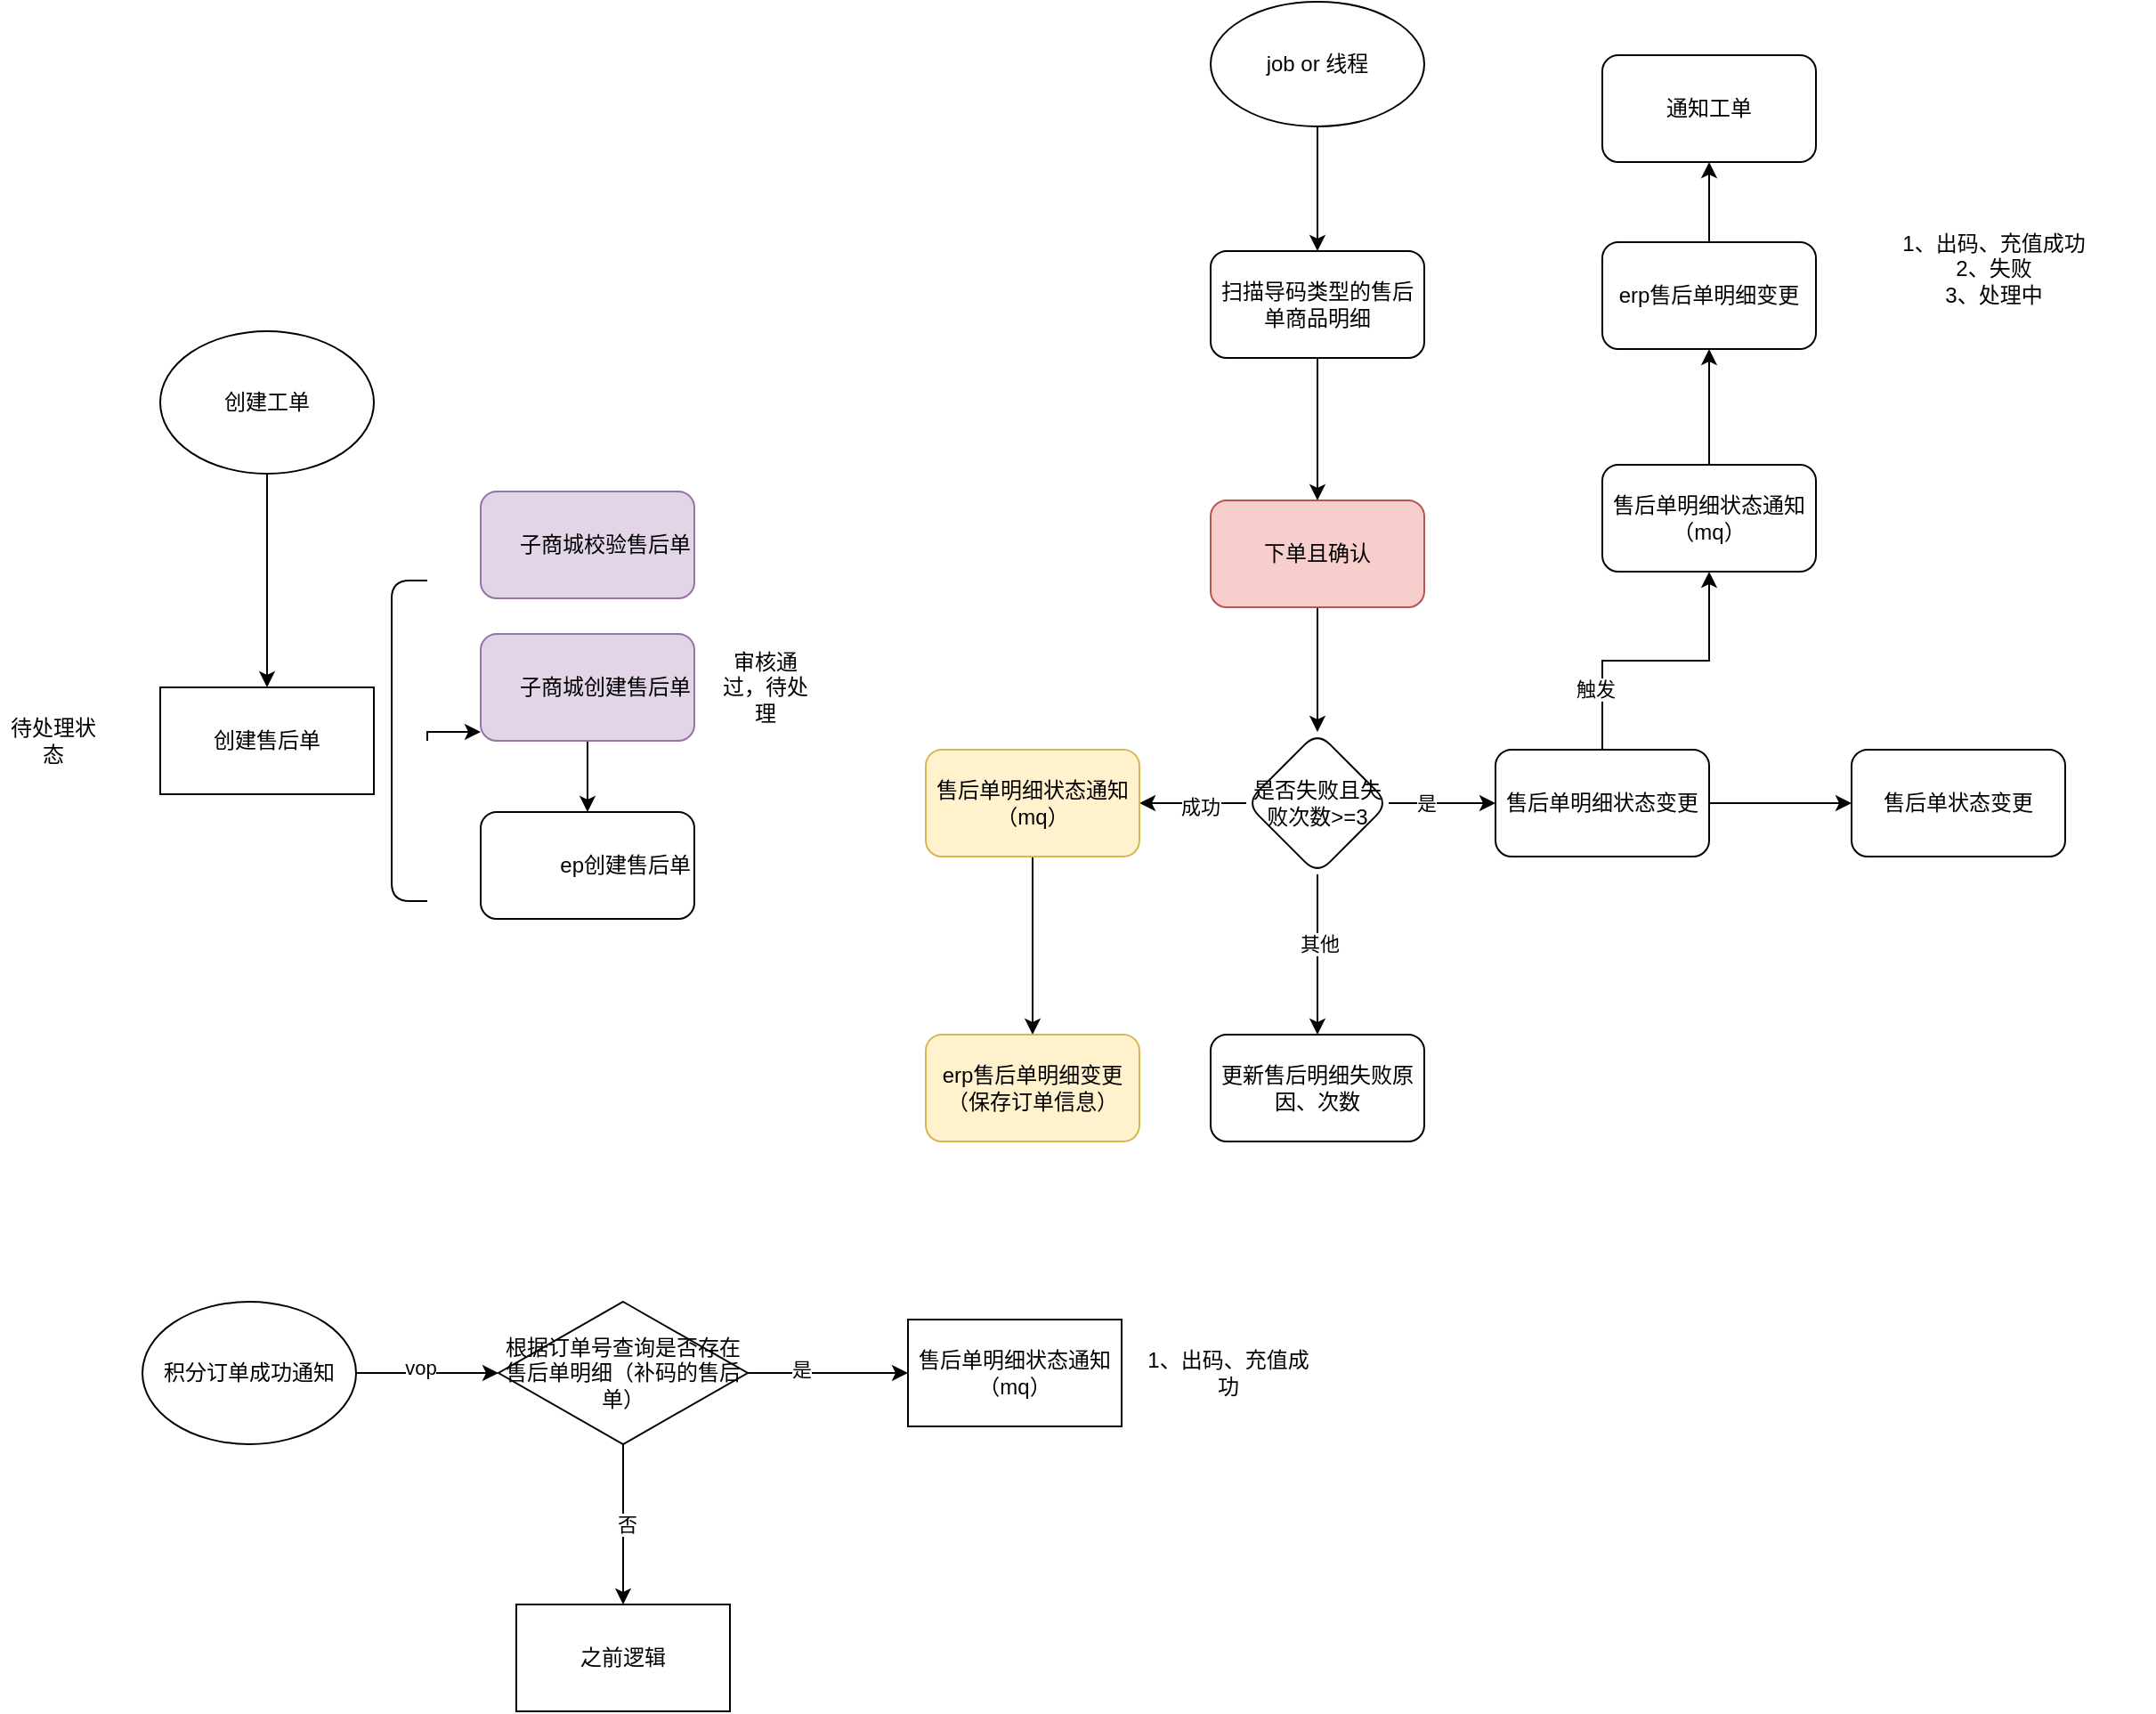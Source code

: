<mxfile version="22.0.4" type="github">
  <diagram name="第 1 页" id="eCnXCL-2DPc-PP59l0pj">
    <mxGraphModel dx="1434" dy="765" grid="1" gridSize="10" guides="1" tooltips="1" connect="1" arrows="1" fold="1" page="1" pageScale="1" pageWidth="827" pageHeight="1169" math="0" shadow="0">
      <root>
        <mxCell id="0" />
        <mxCell id="1" parent="0" />
        <mxCell id="uIVIn37_7TMzCB3ueI1K-3" value="" style="edgeStyle=orthogonalEdgeStyle;rounded=0;orthogonalLoop=1;jettySize=auto;html=1;" edge="1" parent="1" source="uIVIn37_7TMzCB3ueI1K-1" target="uIVIn37_7TMzCB3ueI1K-2">
          <mxGeometry relative="1" as="geometry" />
        </mxCell>
        <mxCell id="uIVIn37_7TMzCB3ueI1K-1" value="创建工单" style="ellipse;whiteSpace=wrap;html=1;" vertex="1" parent="1">
          <mxGeometry x="110" y="255" width="120" height="80" as="geometry" />
        </mxCell>
        <mxCell id="uIVIn37_7TMzCB3ueI1K-2" value="创建售后单" style="whiteSpace=wrap;html=1;" vertex="1" parent="1">
          <mxGeometry x="110" y="455" width="120" height="60" as="geometry" />
        </mxCell>
        <mxCell id="uIVIn37_7TMzCB3ueI1K-6" value="" style="edgeStyle=orthogonalEdgeStyle;rounded=0;orthogonalLoop=1;jettySize=auto;html=1;" edge="1" parent="1" target="uIVIn37_7TMzCB3ueI1K-5">
          <mxGeometry relative="1" as="geometry">
            <mxPoint x="260" y="485" as="sourcePoint" />
            <Array as="points">
              <mxPoint x="260" y="480" />
            </Array>
          </mxGeometry>
        </mxCell>
        <mxCell id="uIVIn37_7TMzCB3ueI1K-4" value="" style="shape=curlyBracket;whiteSpace=wrap;html=1;rounded=1;labelPosition=left;verticalLabelPosition=middle;align=right;verticalAlign=middle;size=0;" vertex="1" parent="1">
          <mxGeometry x="240" y="395" width="20" height="180" as="geometry" />
        </mxCell>
        <mxCell id="uIVIn37_7TMzCB3ueI1K-9" value="" style="edgeStyle=orthogonalEdgeStyle;rounded=0;orthogonalLoop=1;jettySize=auto;html=1;" edge="1" parent="1" source="uIVIn37_7TMzCB3ueI1K-5" target="uIVIn37_7TMzCB3ueI1K-8">
          <mxGeometry relative="1" as="geometry" />
        </mxCell>
        <mxCell id="uIVIn37_7TMzCB3ueI1K-5" value="子商城创建售后单" style="whiteSpace=wrap;html=1;align=right;rounded=1;fillColor=#e1d5e7;strokeColor=#9673a6;" vertex="1" parent="1">
          <mxGeometry x="290" y="425" width="120" height="60" as="geometry" />
        </mxCell>
        <mxCell id="uIVIn37_7TMzCB3ueI1K-7" value="子商城校验售后单" style="whiteSpace=wrap;html=1;align=right;rounded=1;fillColor=#e1d5e7;strokeColor=#9673a6;" vertex="1" parent="1">
          <mxGeometry x="290" y="345" width="120" height="60" as="geometry" />
        </mxCell>
        <mxCell id="uIVIn37_7TMzCB3ueI1K-8" value="ep创建售后单" style="whiteSpace=wrap;html=1;align=right;rounded=1;" vertex="1" parent="1">
          <mxGeometry x="290" y="525" width="120" height="60" as="geometry" />
        </mxCell>
        <mxCell id="uIVIn37_7TMzCB3ueI1K-10" value="待处理状态" style="text;html=1;strokeColor=none;fillColor=none;align=center;verticalAlign=middle;whiteSpace=wrap;rounded=0;" vertex="1" parent="1">
          <mxGeometry x="20" y="470" width="60" height="30" as="geometry" />
        </mxCell>
        <mxCell id="uIVIn37_7TMzCB3ueI1K-11" value="审核通过，待处理" style="text;html=1;strokeColor=none;fillColor=none;align=center;verticalAlign=middle;whiteSpace=wrap;rounded=0;" vertex="1" parent="1">
          <mxGeometry x="420" y="440" width="60" height="30" as="geometry" />
        </mxCell>
        <mxCell id="uIVIn37_7TMzCB3ueI1K-17" value="" style="edgeStyle=orthogonalEdgeStyle;rounded=0;orthogonalLoop=1;jettySize=auto;html=1;" edge="1" parent="1" source="uIVIn37_7TMzCB3ueI1K-12" target="uIVIn37_7TMzCB3ueI1K-16">
          <mxGeometry relative="1" as="geometry" />
        </mxCell>
        <mxCell id="uIVIn37_7TMzCB3ueI1K-12" value="扫描导码类型的售后单商品明细" style="rounded=1;whiteSpace=wrap;html=1;" vertex="1" parent="1">
          <mxGeometry x="700" y="210" width="120" height="60" as="geometry" />
        </mxCell>
        <mxCell id="uIVIn37_7TMzCB3ueI1K-15" style="edgeStyle=orthogonalEdgeStyle;rounded=0;orthogonalLoop=1;jettySize=auto;html=1;entryX=0.5;entryY=0;entryDx=0;entryDy=0;" edge="1" parent="1" source="uIVIn37_7TMzCB3ueI1K-13" target="uIVIn37_7TMzCB3ueI1K-12">
          <mxGeometry relative="1" as="geometry" />
        </mxCell>
        <mxCell id="uIVIn37_7TMzCB3ueI1K-13" value="job or 线程" style="ellipse;whiteSpace=wrap;html=1;" vertex="1" parent="1">
          <mxGeometry x="700" y="70" width="120" height="70" as="geometry" />
        </mxCell>
        <mxCell id="uIVIn37_7TMzCB3ueI1K-19" value="" style="edgeStyle=orthogonalEdgeStyle;rounded=0;orthogonalLoop=1;jettySize=auto;html=1;" edge="1" parent="1" source="uIVIn37_7TMzCB3ueI1K-16" target="uIVIn37_7TMzCB3ueI1K-18">
          <mxGeometry relative="1" as="geometry" />
        </mxCell>
        <mxCell id="uIVIn37_7TMzCB3ueI1K-16" value="下单且确认" style="whiteSpace=wrap;html=1;rounded=1;fillColor=#f8cecc;strokeColor=#b85450;" vertex="1" parent="1">
          <mxGeometry x="700" y="350" width="120" height="60" as="geometry" />
        </mxCell>
        <mxCell id="uIVIn37_7TMzCB3ueI1K-21" value="" style="edgeStyle=orthogonalEdgeStyle;rounded=0;orthogonalLoop=1;jettySize=auto;html=1;" edge="1" parent="1" source="uIVIn37_7TMzCB3ueI1K-18" target="uIVIn37_7TMzCB3ueI1K-20">
          <mxGeometry relative="1" as="geometry" />
        </mxCell>
        <mxCell id="uIVIn37_7TMzCB3ueI1K-22" value="是" style="edgeLabel;html=1;align=center;verticalAlign=middle;resizable=0;points=[];" vertex="1" connectable="0" parent="uIVIn37_7TMzCB3ueI1K-21">
          <mxGeometry x="-0.3" relative="1" as="geometry">
            <mxPoint as="offset" />
          </mxGeometry>
        </mxCell>
        <mxCell id="uIVIn37_7TMzCB3ueI1K-29" value="" style="edgeStyle=orthogonalEdgeStyle;rounded=0;orthogonalLoop=1;jettySize=auto;html=1;" edge="1" parent="1" source="uIVIn37_7TMzCB3ueI1K-18" target="uIVIn37_7TMzCB3ueI1K-28">
          <mxGeometry relative="1" as="geometry" />
        </mxCell>
        <mxCell id="uIVIn37_7TMzCB3ueI1K-30" value="成功" style="edgeLabel;html=1;align=center;verticalAlign=middle;resizable=0;points=[];" vertex="1" connectable="0" parent="uIVIn37_7TMzCB3ueI1K-29">
          <mxGeometry x="-0.133" y="2" relative="1" as="geometry">
            <mxPoint as="offset" />
          </mxGeometry>
        </mxCell>
        <mxCell id="uIVIn37_7TMzCB3ueI1K-32" value="" style="edgeStyle=orthogonalEdgeStyle;rounded=0;orthogonalLoop=1;jettySize=auto;html=1;" edge="1" parent="1" source="uIVIn37_7TMzCB3ueI1K-18" target="uIVIn37_7TMzCB3ueI1K-31">
          <mxGeometry relative="1" as="geometry" />
        </mxCell>
        <mxCell id="uIVIn37_7TMzCB3ueI1K-33" value="其他" style="edgeLabel;html=1;align=center;verticalAlign=middle;resizable=0;points=[];" vertex="1" connectable="0" parent="uIVIn37_7TMzCB3ueI1K-32">
          <mxGeometry x="-0.133" y="1" relative="1" as="geometry">
            <mxPoint as="offset" />
          </mxGeometry>
        </mxCell>
        <mxCell id="uIVIn37_7TMzCB3ueI1K-18" value="是否失败且失败次数&amp;gt;=3" style="rhombus;whiteSpace=wrap;html=1;rounded=1;" vertex="1" parent="1">
          <mxGeometry x="720" y="480" width="80" height="80" as="geometry" />
        </mxCell>
        <mxCell id="uIVIn37_7TMzCB3ueI1K-24" value="" style="edgeStyle=orthogonalEdgeStyle;rounded=0;orthogonalLoop=1;jettySize=auto;html=1;" edge="1" parent="1" source="uIVIn37_7TMzCB3ueI1K-20" target="uIVIn37_7TMzCB3ueI1K-23">
          <mxGeometry relative="1" as="geometry" />
        </mxCell>
        <mxCell id="uIVIn37_7TMzCB3ueI1K-26" value="" style="edgeStyle=orthogonalEdgeStyle;rounded=0;orthogonalLoop=1;jettySize=auto;html=1;" edge="1" parent="1" source="uIVIn37_7TMzCB3ueI1K-20" target="uIVIn37_7TMzCB3ueI1K-25">
          <mxGeometry relative="1" as="geometry" />
        </mxCell>
        <mxCell id="uIVIn37_7TMzCB3ueI1K-27" value="触发" style="edgeLabel;html=1;align=center;verticalAlign=middle;resizable=0;points=[];" vertex="1" connectable="0" parent="uIVIn37_7TMzCB3ueI1K-26">
          <mxGeometry x="-0.575" y="4" relative="1" as="geometry">
            <mxPoint as="offset" />
          </mxGeometry>
        </mxCell>
        <mxCell id="uIVIn37_7TMzCB3ueI1K-20" value="售后单明细状态变更" style="whiteSpace=wrap;html=1;rounded=1;" vertex="1" parent="1">
          <mxGeometry x="860" y="490" width="120" height="60" as="geometry" />
        </mxCell>
        <mxCell id="uIVIn37_7TMzCB3ueI1K-23" value="售后单状态变更" style="whiteSpace=wrap;html=1;rounded=1;" vertex="1" parent="1">
          <mxGeometry x="1060" y="490" width="120" height="60" as="geometry" />
        </mxCell>
        <mxCell id="uIVIn37_7TMzCB3ueI1K-37" value="" style="edgeStyle=orthogonalEdgeStyle;rounded=0;orthogonalLoop=1;jettySize=auto;html=1;" edge="1" parent="1" source="uIVIn37_7TMzCB3ueI1K-25" target="uIVIn37_7TMzCB3ueI1K-36">
          <mxGeometry relative="1" as="geometry" />
        </mxCell>
        <mxCell id="uIVIn37_7TMzCB3ueI1K-25" value="售后单明细状态通知（mq）" style="whiteSpace=wrap;html=1;rounded=1;" vertex="1" parent="1">
          <mxGeometry x="920" y="330" width="120" height="60" as="geometry" />
        </mxCell>
        <mxCell id="uIVIn37_7TMzCB3ueI1K-35" value="" style="edgeStyle=orthogonalEdgeStyle;rounded=0;orthogonalLoop=1;jettySize=auto;html=1;" edge="1" parent="1" source="uIVIn37_7TMzCB3ueI1K-28" target="uIVIn37_7TMzCB3ueI1K-34">
          <mxGeometry relative="1" as="geometry" />
        </mxCell>
        <mxCell id="uIVIn37_7TMzCB3ueI1K-28" value="售后单明细状态通知（mq）" style="whiteSpace=wrap;html=1;rounded=1;fillColor=#fff2cc;strokeColor=#d6b656;" vertex="1" parent="1">
          <mxGeometry x="540" y="490" width="120" height="60" as="geometry" />
        </mxCell>
        <mxCell id="uIVIn37_7TMzCB3ueI1K-31" value="更新售后明细失败原因、次数" style="whiteSpace=wrap;html=1;rounded=1;" vertex="1" parent="1">
          <mxGeometry x="700" y="650" width="120" height="60" as="geometry" />
        </mxCell>
        <mxCell id="uIVIn37_7TMzCB3ueI1K-34" value="erp售后单明细变更（保存订单信息）" style="whiteSpace=wrap;html=1;rounded=1;fillColor=#fff2cc;strokeColor=#d6b656;" vertex="1" parent="1">
          <mxGeometry x="540" y="650" width="120" height="60" as="geometry" />
        </mxCell>
        <mxCell id="uIVIn37_7TMzCB3ueI1K-39" value="" style="edgeStyle=orthogonalEdgeStyle;rounded=0;orthogonalLoop=1;jettySize=auto;html=1;" edge="1" parent="1" source="uIVIn37_7TMzCB3ueI1K-36" target="uIVIn37_7TMzCB3ueI1K-38">
          <mxGeometry relative="1" as="geometry" />
        </mxCell>
        <mxCell id="uIVIn37_7TMzCB3ueI1K-36" value="erp售后单明细变更" style="whiteSpace=wrap;html=1;rounded=1;" vertex="1" parent="1">
          <mxGeometry x="920" y="205" width="120" height="60" as="geometry" />
        </mxCell>
        <mxCell id="uIVIn37_7TMzCB3ueI1K-38" value="通知工单" style="whiteSpace=wrap;html=1;rounded=1;" vertex="1" parent="1">
          <mxGeometry x="920" y="100" width="120" height="60" as="geometry" />
        </mxCell>
        <mxCell id="uIVIn37_7TMzCB3ueI1K-48" value="1、出码、充值成功&lt;br&gt;2、失败&lt;br&gt;3、处理中" style="text;html=1;strokeColor=none;fillColor=none;align=center;verticalAlign=middle;whiteSpace=wrap;rounded=0;" vertex="1" parent="1">
          <mxGeometry x="1050" y="205" width="180" height="30" as="geometry" />
        </mxCell>
        <mxCell id="uIVIn37_7TMzCB3ueI1K-51" value="" style="edgeStyle=orthogonalEdgeStyle;rounded=0;orthogonalLoop=1;jettySize=auto;html=1;" edge="1" parent="1" source="uIVIn37_7TMzCB3ueI1K-49">
          <mxGeometry relative="1" as="geometry">
            <mxPoint x="300" y="840" as="targetPoint" />
          </mxGeometry>
        </mxCell>
        <mxCell id="uIVIn37_7TMzCB3ueI1K-53" value="vop" style="edgeLabel;html=1;align=center;verticalAlign=middle;resizable=0;points=[];" vertex="1" connectable="0" parent="uIVIn37_7TMzCB3ueI1K-51">
          <mxGeometry x="-0.1" y="3" relative="1" as="geometry">
            <mxPoint as="offset" />
          </mxGeometry>
        </mxCell>
        <mxCell id="uIVIn37_7TMzCB3ueI1K-49" value="积分订单成功通知" style="ellipse;whiteSpace=wrap;html=1;" vertex="1" parent="1">
          <mxGeometry x="100" y="800" width="120" height="80" as="geometry" />
        </mxCell>
        <mxCell id="uIVIn37_7TMzCB3ueI1K-56" value="" style="edgeStyle=orthogonalEdgeStyle;rounded=0;orthogonalLoop=1;jettySize=auto;html=1;" edge="1" parent="1" source="uIVIn37_7TMzCB3ueI1K-54" target="uIVIn37_7TMzCB3ueI1K-55">
          <mxGeometry relative="1" as="geometry" />
        </mxCell>
        <mxCell id="uIVIn37_7TMzCB3ueI1K-57" value="是" style="edgeLabel;html=1;align=center;verticalAlign=middle;resizable=0;points=[];" vertex="1" connectable="0" parent="uIVIn37_7TMzCB3ueI1K-56">
          <mxGeometry x="-0.333" y="2" relative="1" as="geometry">
            <mxPoint as="offset" />
          </mxGeometry>
        </mxCell>
        <mxCell id="uIVIn37_7TMzCB3ueI1K-59" value="" style="edgeStyle=orthogonalEdgeStyle;rounded=0;orthogonalLoop=1;jettySize=auto;html=1;" edge="1" parent="1" source="uIVIn37_7TMzCB3ueI1K-54" target="uIVIn37_7TMzCB3ueI1K-58">
          <mxGeometry relative="1" as="geometry" />
        </mxCell>
        <mxCell id="uIVIn37_7TMzCB3ueI1K-60" value="否" style="edgeLabel;html=1;align=center;verticalAlign=middle;resizable=0;points=[];" vertex="1" connectable="0" parent="uIVIn37_7TMzCB3ueI1K-59">
          <mxGeometry y="2" relative="1" as="geometry">
            <mxPoint as="offset" />
          </mxGeometry>
        </mxCell>
        <mxCell id="uIVIn37_7TMzCB3ueI1K-54" value="根据订单号查询是否存在售后单明细（补码的售后单）" style="rhombus;whiteSpace=wrap;html=1;" vertex="1" parent="1">
          <mxGeometry x="300" y="800" width="140" height="80" as="geometry" />
        </mxCell>
        <mxCell id="uIVIn37_7TMzCB3ueI1K-55" value="售后单明细状态通知（mq）" style="whiteSpace=wrap;html=1;" vertex="1" parent="1">
          <mxGeometry x="530" y="810" width="120" height="60" as="geometry" />
        </mxCell>
        <mxCell id="uIVIn37_7TMzCB3ueI1K-58" value="之前逻辑" style="whiteSpace=wrap;html=1;" vertex="1" parent="1">
          <mxGeometry x="310" y="970" width="120" height="60" as="geometry" />
        </mxCell>
        <mxCell id="uIVIn37_7TMzCB3ueI1K-61" value="1、出码、充值成功" style="text;html=1;strokeColor=none;fillColor=none;align=center;verticalAlign=middle;whiteSpace=wrap;rounded=0;" vertex="1" parent="1">
          <mxGeometry x="660" y="825" width="100" height="30" as="geometry" />
        </mxCell>
      </root>
    </mxGraphModel>
  </diagram>
</mxfile>

